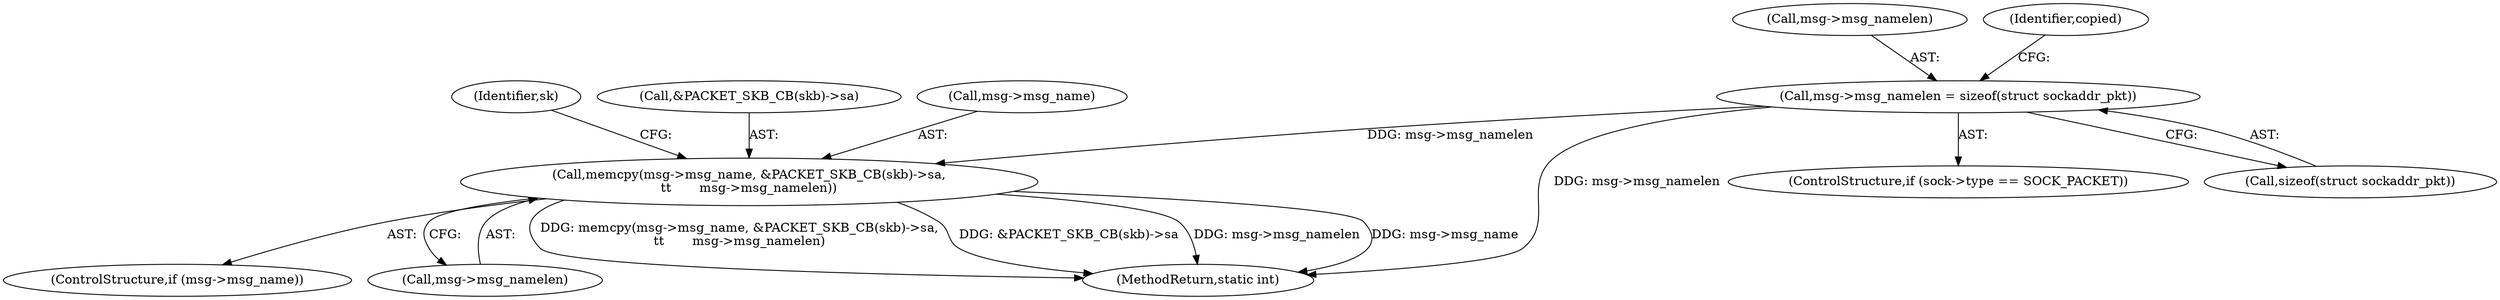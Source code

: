 digraph "0_linux_13fcb7bd322164c67926ffe272846d4860196dc6@API" {
"1000394" [label="(Call,memcpy(msg->msg_name, &PACKET_SKB_CB(skb)->sa,\n\t\t       msg->msg_namelen))"];
"1000349" [label="(Call,msg->msg_namelen = sizeof(struct sockaddr_pkt))"];
"1000394" [label="(Call,memcpy(msg->msg_name, &PACKET_SKB_CB(skb)->sa,\n\t\t       msg->msg_namelen))"];
"1000409" [label="(Identifier,sk)"];
"1000390" [label="(ControlStructure,if (msg->msg_name))"];
"1000403" [label="(Call,msg->msg_namelen)"];
"1000509" [label="(MethodReturn,static int)"];
"1000343" [label="(ControlStructure,if (sock->type == SOCK_PACKET))"];
"1000350" [label="(Call,msg->msg_namelen)"];
"1000349" [label="(Call,msg->msg_namelen = sizeof(struct sockaddr_pkt))"];
"1000398" [label="(Call,&PACKET_SKB_CB(skb)->sa)"];
"1000395" [label="(Call,msg->msg_name)"];
"1000357" [label="(Identifier,copied)"];
"1000353" [label="(Call,sizeof(struct sockaddr_pkt))"];
"1000394" -> "1000390"  [label="AST: "];
"1000394" -> "1000403"  [label="CFG: "];
"1000395" -> "1000394"  [label="AST: "];
"1000398" -> "1000394"  [label="AST: "];
"1000403" -> "1000394"  [label="AST: "];
"1000409" -> "1000394"  [label="CFG: "];
"1000394" -> "1000509"  [label="DDG: memcpy(msg->msg_name, &PACKET_SKB_CB(skb)->sa,\n\t\t       msg->msg_namelen)"];
"1000394" -> "1000509"  [label="DDG: &PACKET_SKB_CB(skb)->sa"];
"1000394" -> "1000509"  [label="DDG: msg->msg_namelen"];
"1000394" -> "1000509"  [label="DDG: msg->msg_name"];
"1000349" -> "1000394"  [label="DDG: msg->msg_namelen"];
"1000349" -> "1000343"  [label="AST: "];
"1000349" -> "1000353"  [label="CFG: "];
"1000350" -> "1000349"  [label="AST: "];
"1000353" -> "1000349"  [label="AST: "];
"1000357" -> "1000349"  [label="CFG: "];
"1000349" -> "1000509"  [label="DDG: msg->msg_namelen"];
}
